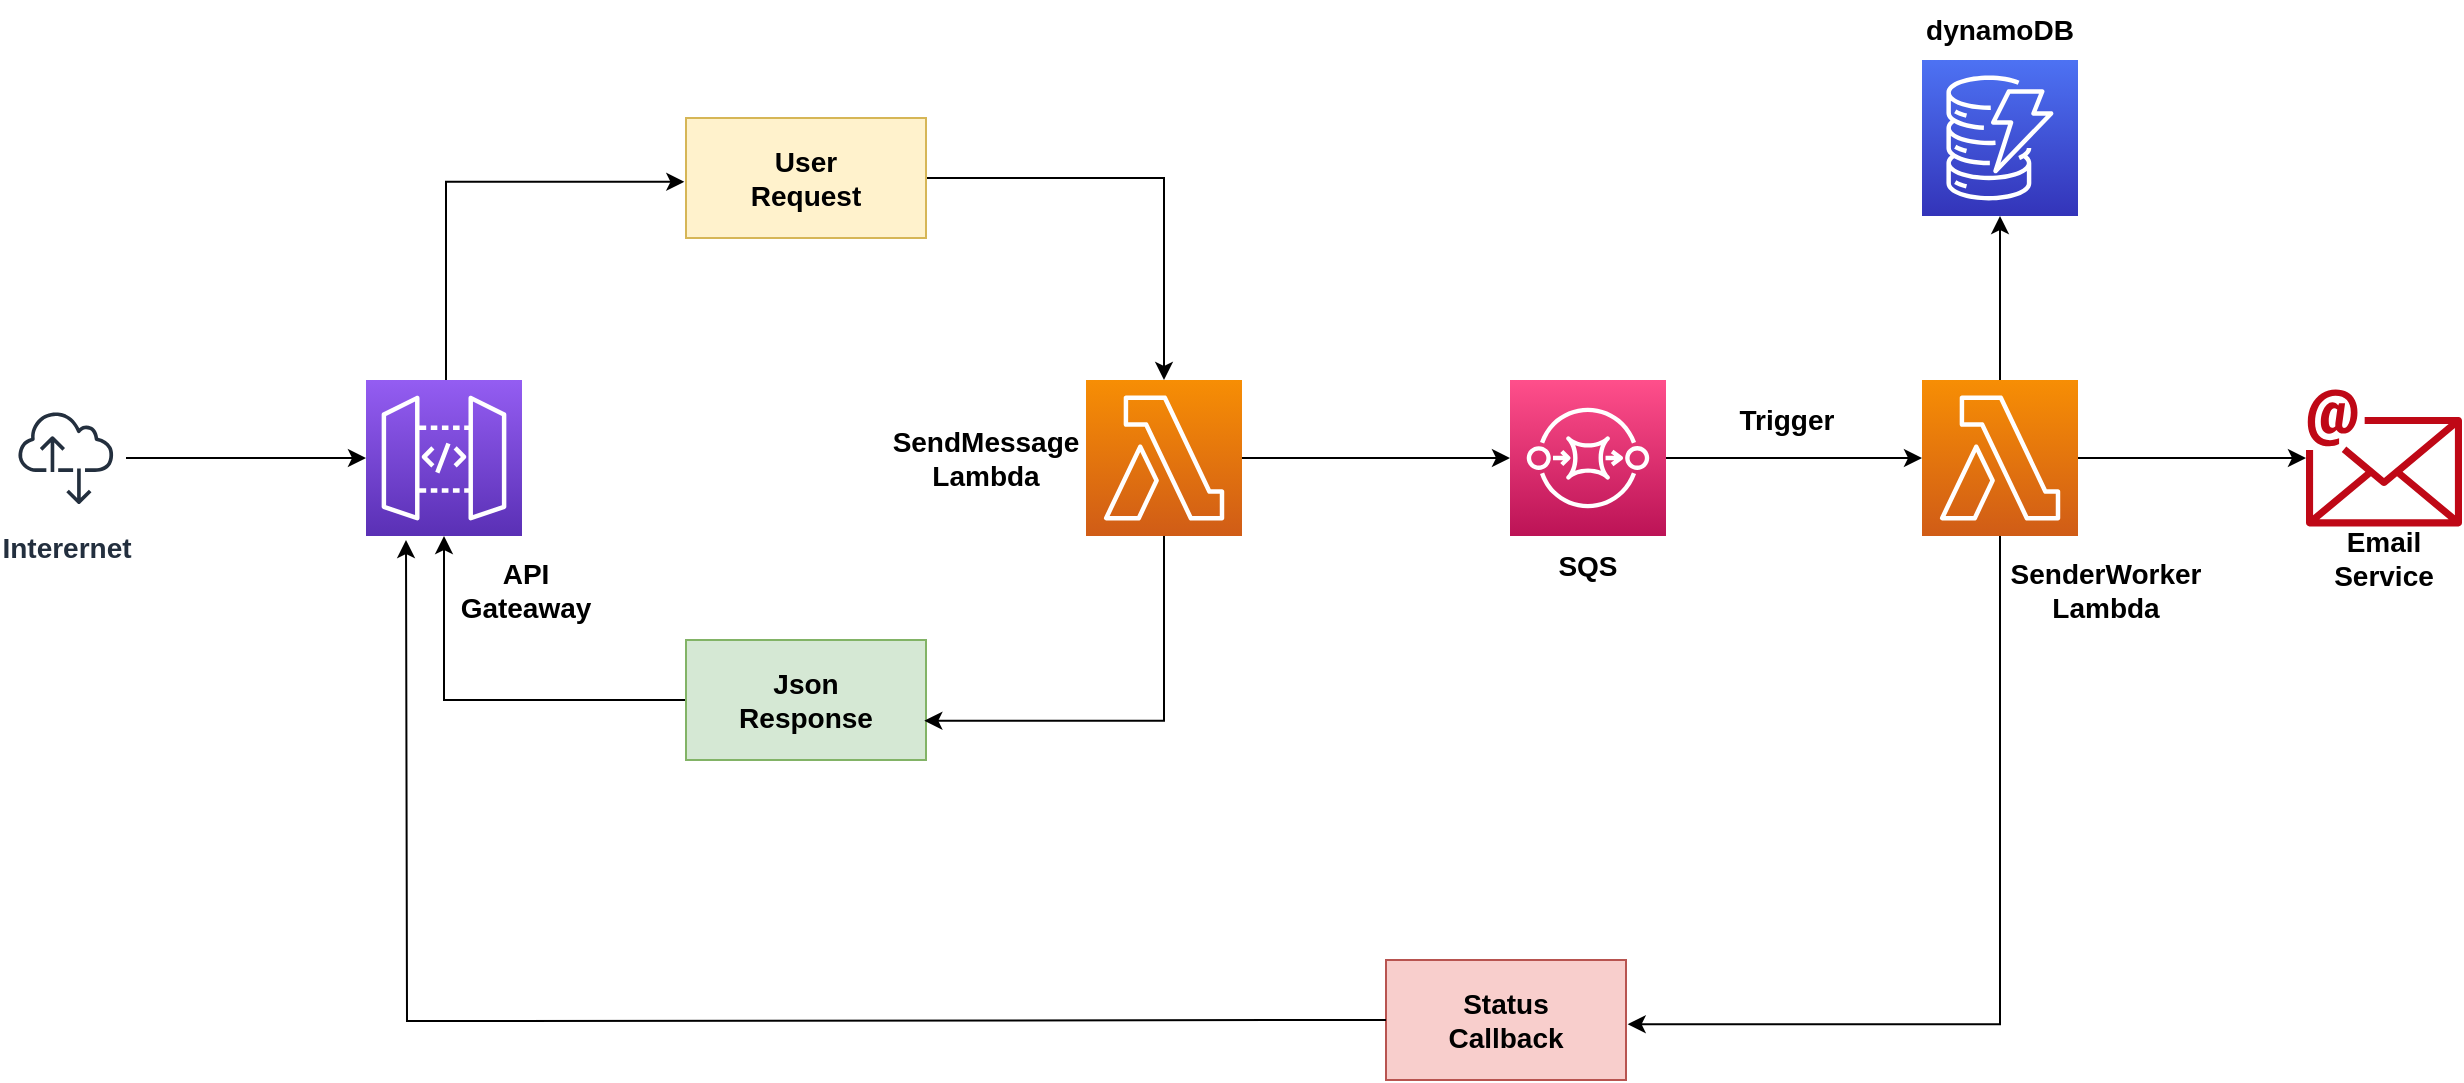 <mxfile version="20.4.0" type="github"><diagram id="ZTbM8DwjV0BJ23-4vNRd" name="Page-1"><mxGraphModel dx="1678" dy="782" grid="1" gridSize="10" guides="1" tooltips="1" connect="1" arrows="1" fold="1" page="1" pageScale="1" pageWidth="3300" pageHeight="4681" math="0" shadow="0"><root><mxCell id="0"/><mxCell id="1" parent="0"/><mxCell id="XTAPi4LdTYdcreZ4F3mr-39" style="edgeStyle=orthogonalEdgeStyle;rounded=0;orthogonalLoop=1;jettySize=auto;html=1;entryX=-0.007;entryY=0.532;entryDx=0;entryDy=0;entryPerimeter=0;fontSize=14;" edge="1" parent="1" source="XTAPi4LdTYdcreZ4F3mr-1" target="XTAPi4LdTYdcreZ4F3mr-7"><mxGeometry relative="1" as="geometry"><Array as="points"><mxPoint x="1040" y="851"/></Array></mxGeometry></mxCell><mxCell id="XTAPi4LdTYdcreZ4F3mr-1" value="" style="sketch=0;points=[[0,0,0],[0.25,0,0],[0.5,0,0],[0.75,0,0],[1,0,0],[0,1,0],[0.25,1,0],[0.5,1,0],[0.75,1,0],[1,1,0],[0,0.25,0],[0,0.5,0],[0,0.75,0],[1,0.25,0],[1,0.5,0],[1,0.75,0]];outlineConnect=0;fontColor=#232F3E;gradientColor=#945DF2;gradientDirection=north;fillColor=#5A30B5;strokeColor=#ffffff;dashed=0;verticalLabelPosition=bottom;verticalAlign=top;align=center;html=1;fontSize=12;fontStyle=0;aspect=fixed;shape=mxgraph.aws4.resourceIcon;resIcon=mxgraph.aws4.api_gateway;" vertex="1" parent="1"><mxGeometry x="1000" y="950" width="78" height="78" as="geometry"/></mxCell><mxCell id="XTAPi4LdTYdcreZ4F3mr-42" style="edgeStyle=orthogonalEdgeStyle;rounded=0;orthogonalLoop=1;jettySize=auto;html=1;entryX=0.5;entryY=0;entryDx=0;entryDy=0;entryPerimeter=0;fontSize=14;" edge="1" parent="1" source="XTAPi4LdTYdcreZ4F3mr-7" target="XTAPi4LdTYdcreZ4F3mr-9"><mxGeometry relative="1" as="geometry"/></mxCell><mxCell id="XTAPi4LdTYdcreZ4F3mr-7" value="" style="verticalLabelPosition=bottom;verticalAlign=top;html=1;shape=mxgraph.basic.rect;fillColor2=none;strokeWidth=1;size=20;indent=5;fillColor=#fff2cc;strokeColor=#d6b656;" vertex="1" parent="1"><mxGeometry x="1160" y="819" width="120" height="60" as="geometry"/></mxCell><mxCell id="XTAPi4LdTYdcreZ4F3mr-55" style="edgeStyle=orthogonalEdgeStyle;rounded=0;orthogonalLoop=1;jettySize=auto;html=1;entryX=0.5;entryY=1;entryDx=0;entryDy=0;entryPerimeter=0;fontSize=14;" edge="1" parent="1" source="XTAPi4LdTYdcreZ4F3mr-8" target="XTAPi4LdTYdcreZ4F3mr-1"><mxGeometry relative="1" as="geometry"/></mxCell><mxCell id="XTAPi4LdTYdcreZ4F3mr-8" value="" style="verticalLabelPosition=bottom;verticalAlign=top;html=1;shape=mxgraph.basic.rect;fillColor2=none;strokeWidth=1;size=20;indent=5;fillColor=#d5e8d4;strokeColor=#82b366;" vertex="1" parent="1"><mxGeometry x="1160" y="1080" width="120" height="60" as="geometry"/></mxCell><mxCell id="XTAPi4LdTYdcreZ4F3mr-24" style="edgeStyle=orthogonalEdgeStyle;rounded=0;orthogonalLoop=1;jettySize=auto;html=1;entryX=0;entryY=0.5;entryDx=0;entryDy=0;entryPerimeter=0;" edge="1" parent="1" source="XTAPi4LdTYdcreZ4F3mr-9" target="XTAPi4LdTYdcreZ4F3mr-10"><mxGeometry relative="1" as="geometry"/></mxCell><mxCell id="XTAPi4LdTYdcreZ4F3mr-54" style="edgeStyle=orthogonalEdgeStyle;rounded=0;orthogonalLoop=1;jettySize=auto;html=1;entryX=0.993;entryY=0.673;entryDx=0;entryDy=0;entryPerimeter=0;fontSize=14;" edge="1" parent="1" source="XTAPi4LdTYdcreZ4F3mr-9" target="XTAPi4LdTYdcreZ4F3mr-8"><mxGeometry relative="1" as="geometry"><Array as="points"><mxPoint x="1399" y="1120"/></Array></mxGeometry></mxCell><mxCell id="XTAPi4LdTYdcreZ4F3mr-9" value="" style="sketch=0;points=[[0,0,0],[0.25,0,0],[0.5,0,0],[0.75,0,0],[1,0,0],[0,1,0],[0.25,1,0],[0.5,1,0],[0.75,1,0],[1,1,0],[0,0.25,0],[0,0.5,0],[0,0.75,0],[1,0.25,0],[1,0.5,0],[1,0.75,0]];outlineConnect=0;fontColor=#232F3E;gradientColor=#F78E04;gradientDirection=north;fillColor=#D05C17;strokeColor=#ffffff;dashed=0;verticalLabelPosition=bottom;verticalAlign=top;align=center;html=1;fontSize=12;fontStyle=0;aspect=fixed;shape=mxgraph.aws4.resourceIcon;resIcon=mxgraph.aws4.lambda;" vertex="1" parent="1"><mxGeometry x="1360" y="950" width="78" height="78" as="geometry"/></mxCell><mxCell id="XTAPi4LdTYdcreZ4F3mr-25" style="edgeStyle=orthogonalEdgeStyle;rounded=0;orthogonalLoop=1;jettySize=auto;html=1;entryX=0;entryY=0.5;entryDx=0;entryDy=0;entryPerimeter=0;" edge="1" parent="1" source="XTAPi4LdTYdcreZ4F3mr-10" target="XTAPi4LdTYdcreZ4F3mr-14"><mxGeometry relative="1" as="geometry"/></mxCell><mxCell id="XTAPi4LdTYdcreZ4F3mr-10" value="" style="sketch=0;points=[[0,0,0],[0.25,0,0],[0.5,0,0],[0.75,0,0],[1,0,0],[0,1,0],[0.25,1,0],[0.5,1,0],[0.75,1,0],[1,1,0],[0,0.25,0],[0,0.5,0],[0,0.75,0],[1,0.25,0],[1,0.5,0],[1,0.75,0]];outlineConnect=0;fontColor=#232F3E;gradientColor=#FF4F8B;gradientDirection=north;fillColor=#BC1356;strokeColor=#ffffff;dashed=0;verticalLabelPosition=bottom;verticalAlign=top;align=center;html=1;fontSize=12;fontStyle=0;aspect=fixed;shape=mxgraph.aws4.resourceIcon;resIcon=mxgraph.aws4.sqs;" vertex="1" parent="1"><mxGeometry x="1572" y="950" width="78" height="78" as="geometry"/></mxCell><mxCell id="XTAPi4LdTYdcreZ4F3mr-11" value="" style="sketch=0;points=[[0,0,0],[0.25,0,0],[0.5,0,0],[0.75,0,0],[1,0,0],[0,1,0],[0.25,1,0],[0.5,1,0],[0.75,1,0],[1,1,0],[0,0.25,0],[0,0.5,0],[0,0.75,0],[1,0.25,0],[1,0.5,0],[1,0.75,0]];outlineConnect=0;fontColor=#232F3E;gradientColor=#4D72F3;gradientDirection=north;fillColor=#3334B9;strokeColor=#ffffff;dashed=0;verticalLabelPosition=bottom;verticalAlign=top;align=center;html=1;fontSize=12;fontStyle=0;aspect=fixed;shape=mxgraph.aws4.resourceIcon;resIcon=mxgraph.aws4.dynamodb;" vertex="1" parent="1"><mxGeometry x="1778" y="790" width="78" height="78" as="geometry"/></mxCell><mxCell id="XTAPi4LdTYdcreZ4F3mr-12" value="" style="sketch=0;outlineConnect=0;fontColor=#232F3E;gradientColor=none;fillColor=#BF0816;strokeColor=none;dashed=0;verticalLabelPosition=bottom;verticalAlign=top;align=center;html=1;fontSize=12;fontStyle=0;aspect=fixed;shape=mxgraph.aws4.email;" vertex="1" parent="1"><mxGeometry x="1970" y="954.5" width="78" height="69" as="geometry"/></mxCell><mxCell id="XTAPi4LdTYdcreZ4F3mr-13" value="" style="verticalLabelPosition=bottom;verticalAlign=top;html=1;shape=mxgraph.basic.rect;fillColor2=none;strokeWidth=1;size=20;indent=5;fillColor=#f8cecc;strokeColor=#b85450;" vertex="1" parent="1"><mxGeometry x="1510" y="1240" width="120" height="60" as="geometry"/></mxCell><mxCell id="XTAPi4LdTYdcreZ4F3mr-26" style="edgeStyle=orthogonalEdgeStyle;rounded=0;orthogonalLoop=1;jettySize=auto;html=1;entryX=0.5;entryY=1;entryDx=0;entryDy=0;entryPerimeter=0;" edge="1" parent="1" source="XTAPi4LdTYdcreZ4F3mr-14" target="XTAPi4LdTYdcreZ4F3mr-11"><mxGeometry relative="1" as="geometry"/></mxCell><mxCell id="XTAPi4LdTYdcreZ4F3mr-28" style="edgeStyle=orthogonalEdgeStyle;rounded=0;orthogonalLoop=1;jettySize=auto;html=1;" edge="1" parent="1" source="XTAPi4LdTYdcreZ4F3mr-14" target="XTAPi4LdTYdcreZ4F3mr-12"><mxGeometry relative="1" as="geometry"/></mxCell><mxCell id="XTAPi4LdTYdcreZ4F3mr-37" style="edgeStyle=orthogonalEdgeStyle;rounded=0;orthogonalLoop=1;jettySize=auto;html=1;entryX=1.007;entryY=0.535;entryDx=0;entryDy=0;entryPerimeter=0;fontSize=14;" edge="1" parent="1" source="XTAPi4LdTYdcreZ4F3mr-14" target="XTAPi4LdTYdcreZ4F3mr-13"><mxGeometry relative="1" as="geometry"><Array as="points"><mxPoint x="1817" y="1272"/></Array></mxGeometry></mxCell><mxCell id="XTAPi4LdTYdcreZ4F3mr-14" value="" style="sketch=0;points=[[0,0,0],[0.25,0,0],[0.5,0,0],[0.75,0,0],[1,0,0],[0,1,0],[0.25,1,0],[0.5,1,0],[0.75,1,0],[1,1,0],[0,0.25,0],[0,0.5,0],[0,0.75,0],[1,0.25,0],[1,0.5,0],[1,0.75,0]];outlineConnect=0;fontColor=#232F3E;gradientColor=#F78E04;gradientDirection=north;fillColor=#D05C17;strokeColor=#ffffff;dashed=0;verticalLabelPosition=bottom;verticalAlign=top;align=center;html=1;fontSize=12;fontStyle=0;aspect=fixed;shape=mxgraph.aws4.resourceIcon;resIcon=mxgraph.aws4.lambda;" vertex="1" parent="1"><mxGeometry x="1778" y="950" width="78" height="78" as="geometry"/></mxCell><mxCell id="XTAPi4LdTYdcreZ4F3mr-33" value="User Request" style="text;html=1;strokeColor=none;fillColor=none;align=center;verticalAlign=middle;whiteSpace=wrap;rounded=0;fontSize=14;fontStyle=1" vertex="1" parent="1"><mxGeometry x="1190" y="834" width="60" height="30" as="geometry"/></mxCell><mxCell id="XTAPi4LdTYdcreZ4F3mr-34" value="Json Response" style="text;html=1;strokeColor=none;fillColor=none;align=center;verticalAlign=middle;whiteSpace=wrap;rounded=0;fontSize=14;fontStyle=1" vertex="1" parent="1"><mxGeometry x="1190" y="1095" width="60" height="30" as="geometry"/></mxCell><mxCell id="XTAPi4LdTYdcreZ4F3mr-38" style="edgeStyle=orthogonalEdgeStyle;rounded=0;orthogonalLoop=1;jettySize=auto;html=1;fontSize=14;" edge="1" parent="1"><mxGeometry relative="1" as="geometry"><mxPoint x="1020" y="1030" as="targetPoint"/><mxPoint x="1510" y="1270" as="sourcePoint"/></mxGeometry></mxCell><mxCell id="XTAPi4LdTYdcreZ4F3mr-35" value="Status Callback" style="text;html=1;strokeColor=none;fillColor=none;align=center;verticalAlign=middle;whiteSpace=wrap;rounded=0;fontSize=14;fontStyle=1" vertex="1" parent="1"><mxGeometry x="1540" y="1255" width="60" height="30" as="geometry"/></mxCell><mxCell id="XTAPi4LdTYdcreZ4F3mr-43" value="&lt;b&gt;SQS&lt;/b&gt;" style="text;html=1;strokeColor=none;fillColor=none;align=center;verticalAlign=middle;whiteSpace=wrap;rounded=0;fontSize=14;" vertex="1" parent="1"><mxGeometry x="1581" y="1028" width="60" height="30" as="geometry"/></mxCell><mxCell id="XTAPi4LdTYdcreZ4F3mr-44" value="SendMessage Lambda" style="text;html=1;strokeColor=none;fillColor=none;align=center;verticalAlign=middle;whiteSpace=wrap;rounded=0;fontSize=14;fontStyle=1" vertex="1" parent="1"><mxGeometry x="1260" y="974" width="100" height="30" as="geometry"/></mxCell><mxCell id="XTAPi4LdTYdcreZ4F3mr-46" value="SenderWorker Lambda" style="text;html=1;strokeColor=none;fillColor=none;align=center;verticalAlign=middle;whiteSpace=wrap;rounded=0;fontSize=14;fontStyle=1" vertex="1" parent="1"><mxGeometry x="1820" y="1040" width="100" height="30" as="geometry"/></mxCell><mxCell id="XTAPi4LdTYdcreZ4F3mr-47" value="&lt;b&gt;dynamoDB&lt;/b&gt;" style="text;html=1;strokeColor=none;fillColor=none;align=center;verticalAlign=middle;whiteSpace=wrap;rounded=0;fontSize=14;" vertex="1" parent="1"><mxGeometry x="1787" y="760" width="60" height="30" as="geometry"/></mxCell><mxCell id="XTAPi4LdTYdcreZ4F3mr-48" value="&lt;b&gt;Email Service&lt;/b&gt;" style="text;html=1;strokeColor=none;fillColor=none;align=center;verticalAlign=middle;whiteSpace=wrap;rounded=0;fontSize=14;" vertex="1" parent="1"><mxGeometry x="1979" y="1023.5" width="60" height="30" as="geometry"/></mxCell><mxCell id="XTAPi4LdTYdcreZ4F3mr-51" value="&lt;b&gt;Trigger&lt;/b&gt;" style="text;html=1;align=center;verticalAlign=middle;resizable=0;points=[];autosize=1;strokeColor=none;fillColor=none;fontSize=14;" vertex="1" parent="1"><mxGeometry x="1675" y="955" width="70" height="30" as="geometry"/></mxCell><mxCell id="XTAPi4LdTYdcreZ4F3mr-52" value="&lt;b&gt;API Gateaway&lt;br&gt;&lt;/b&gt;" style="text;html=1;strokeColor=none;fillColor=none;align=center;verticalAlign=middle;whiteSpace=wrap;rounded=0;fontSize=14;" vertex="1" parent="1"><mxGeometry x="1050" y="1040" width="60" height="30" as="geometry"/></mxCell><mxCell id="XTAPi4LdTYdcreZ4F3mr-61" style="edgeStyle=orthogonalEdgeStyle;rounded=0;orthogonalLoop=1;jettySize=auto;html=1;entryX=0;entryY=0.5;entryDx=0;entryDy=0;entryPerimeter=0;fontSize=14;" edge="1" parent="1" source="XTAPi4LdTYdcreZ4F3mr-56" target="XTAPi4LdTYdcreZ4F3mr-1"><mxGeometry relative="1" as="geometry"/></mxCell><mxCell id="XTAPi4LdTYdcreZ4F3mr-56" value="&lt;b&gt;&lt;font style=&quot;font-size: 14px;&quot;&gt;Interernet&lt;/font&gt;&lt;/b&gt;" style="sketch=0;outlineConnect=0;fontColor=#232F3E;gradientColor=none;strokeColor=#232F3E;fillColor=#ffffff;dashed=0;verticalLabelPosition=bottom;verticalAlign=top;align=center;html=1;fontSize=12;fontStyle=0;aspect=fixed;shape=mxgraph.aws4.resourceIcon;resIcon=mxgraph.aws4.internet_alt2;" vertex="1" parent="1"><mxGeometry x="820" y="959" width="60" height="60" as="geometry"/></mxCell></root></mxGraphModel></diagram></mxfile>